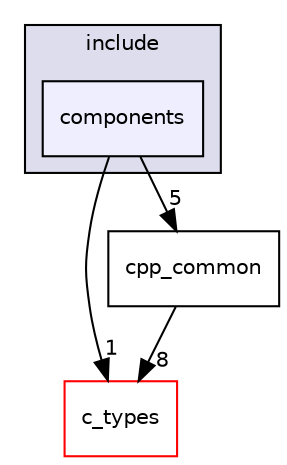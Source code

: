 digraph "components" {
  compound=true
  node [ fontsize="10", fontname="Helvetica"];
  edge [ labelfontsize="10", labelfontname="Helvetica"];
  subgraph clusterdir_d44c64559bbebec7f509842c48db8b23 {
    graph [ bgcolor="#ddddee", pencolor="black", label="include" fontname="Helvetica", fontsize="10", URL="dir_d44c64559bbebec7f509842c48db8b23.html"]
  dir_d66e8d5a7776834ccee339fd5fd3e729 [shape=box, label="components", style="filled", fillcolor="#eeeeff", pencolor="black", URL="dir_d66e8d5a7776834ccee339fd5fd3e729.html"];
  }
  dir_d5995d5871f728649bd47ea0d6428e03 [shape=box label="c_types" fillcolor="white" style="filled" color="red" URL="dir_d5995d5871f728649bd47ea0d6428e03.html"];
  dir_f413d2883acb285bdeb0fac3ae939ed0 [shape=box label="cpp_common" URL="dir_f413d2883acb285bdeb0fac3ae939ed0.html"];
  dir_d66e8d5a7776834ccee339fd5fd3e729->dir_d5995d5871f728649bd47ea0d6428e03 [headlabel="1", labeldistance=1.5 headhref="dir_000050_000049.html"];
  dir_d66e8d5a7776834ccee339fd5fd3e729->dir_f413d2883acb285bdeb0fac3ae939ed0 [headlabel="5", labeldistance=1.5 headhref="dir_000050_000012.html"];
  dir_f413d2883acb285bdeb0fac3ae939ed0->dir_d5995d5871f728649bd47ea0d6428e03 [headlabel="8", labeldistance=1.5 headhref="dir_000012_000049.html"];
}
